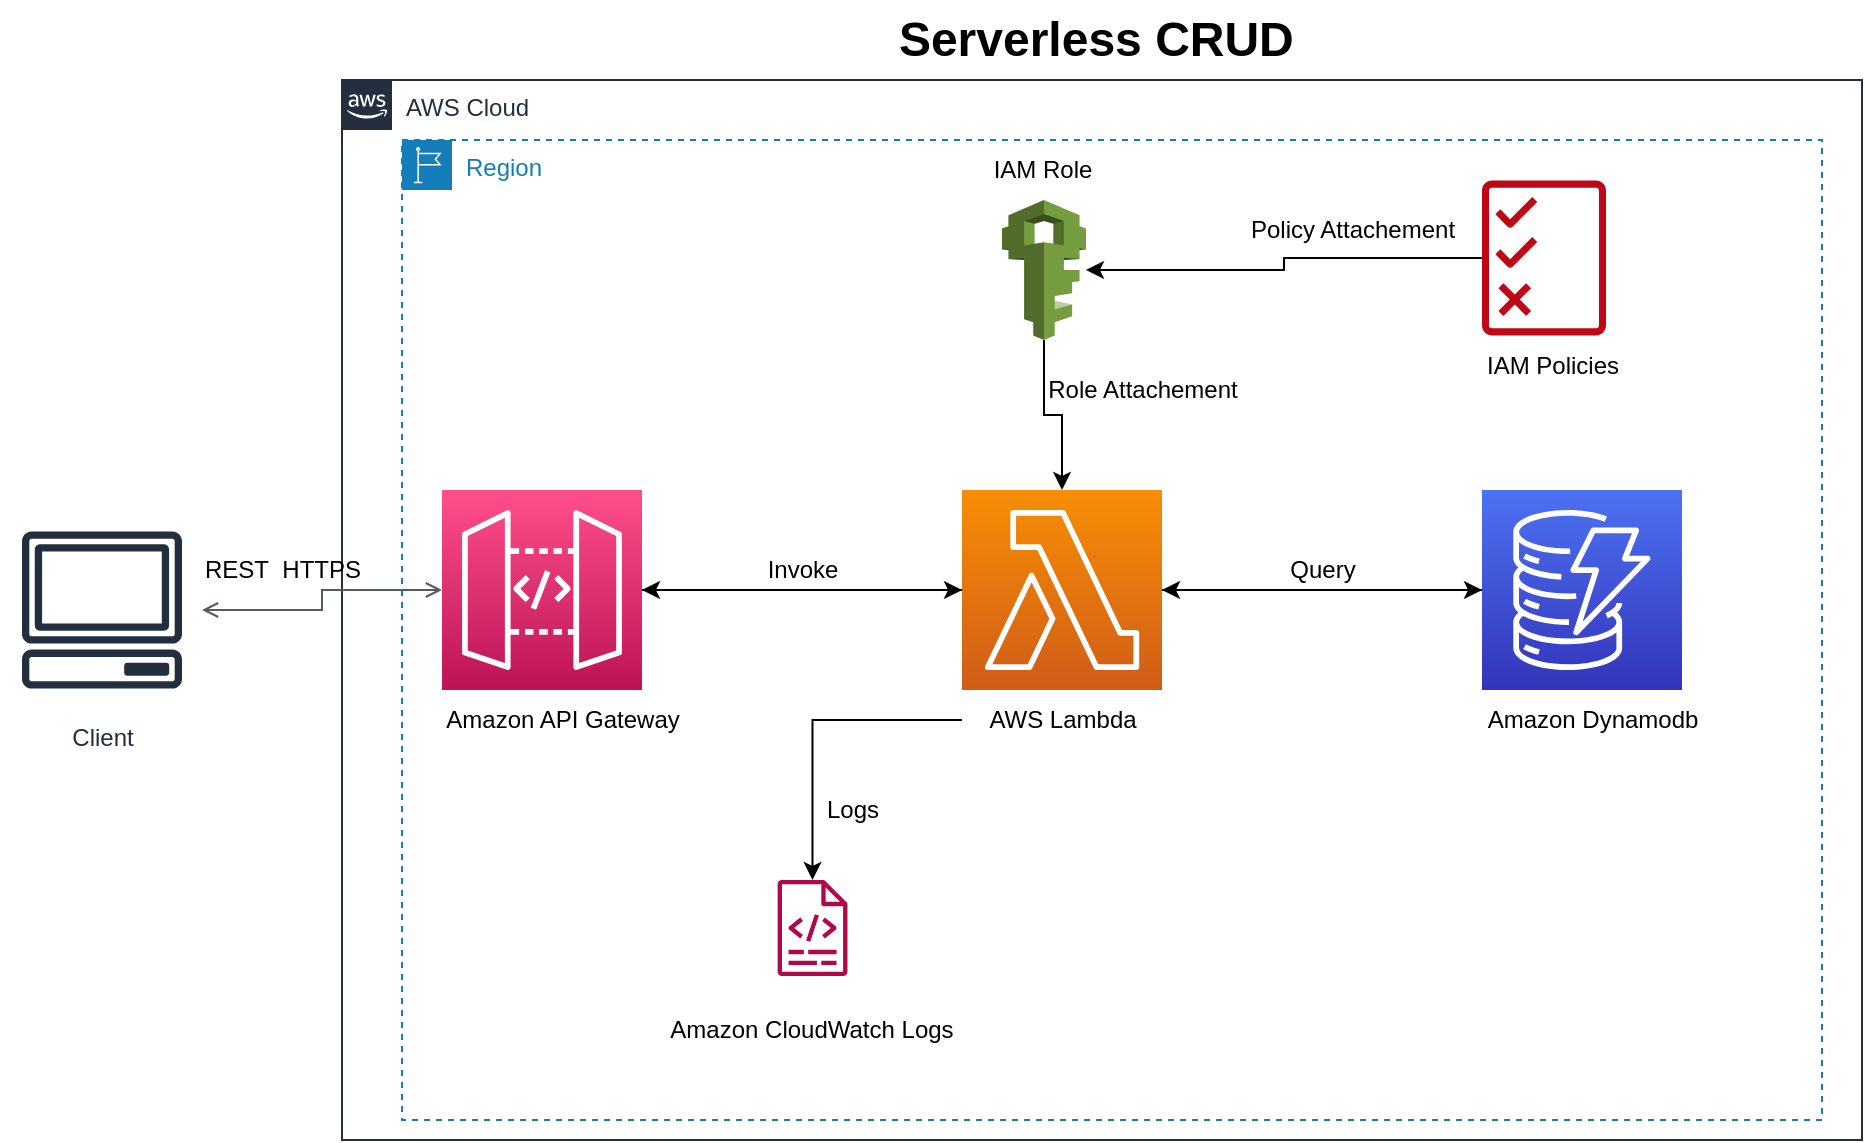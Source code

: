 <mxfile version="20.8.23" type="device"><diagram name="Page-1" id="5-9JWB_6eqZl5jgXGKe2"><mxGraphModel dx="1050" dy="573" grid="1" gridSize="10" guides="1" tooltips="1" connect="1" arrows="1" fold="1" page="1" pageScale="1" pageWidth="850" pageHeight="1100" background="#FFFFFF" math="0" shadow="0"><root><mxCell id="0"/><mxCell id="1" parent="0"/><mxCell id="rfnB3_p7Al9FbADVgPlE-1" value="AWS Cloud" style="points=[[0,0],[0.25,0],[0.5,0],[0.75,0],[1,0],[1,0.25],[1,0.5],[1,0.75],[1,1],[0.75,1],[0.5,1],[0.25,1],[0,1],[0,0.75],[0,0.5],[0,0.25]];outlineConnect=0;gradientColor=none;html=1;whiteSpace=wrap;fontSize=12;fontStyle=0;container=1;pointerEvents=0;collapsible=0;recursiveResize=0;shape=mxgraph.aws4.group;grIcon=mxgraph.aws4.group_aws_cloud_alt;strokeColor=#232F3E;fillColor=none;verticalAlign=top;align=left;spacingLeft=30;fontColor=#232F3E;dashed=0;" vertex="1" parent="1"><mxGeometry x="180" y="50" width="760" height="530" as="geometry"/></mxCell><mxCell id="rfnB3_p7Al9FbADVgPlE-6" value="Serverless CRUD&amp;nbsp;" style="text;strokeColor=none;fillColor=none;html=1;fontSize=24;fontStyle=1;verticalAlign=middle;align=center;" vertex="1" parent="1"><mxGeometry x="510" y="10" width="100" height="40" as="geometry"/></mxCell><mxCell id="rfnB3_p7Al9FbADVgPlE-7" value="Client" style="sketch=0;outlineConnect=0;fontColor=#232F3E;gradientColor=none;strokeColor=#232F3E;fillColor=#ffffff;dashed=0;verticalLabelPosition=bottom;verticalAlign=top;align=center;html=1;fontSize=12;fontStyle=0;aspect=fixed;shape=mxgraph.aws4.resourceIcon;resIcon=mxgraph.aws4.client;" vertex="1" parent="1"><mxGeometry x="10" y="265" width="100" height="100" as="geometry"/></mxCell><mxCell id="rfnB3_p7Al9FbADVgPlE-13" value="Region" style="points=[[0,0],[0.25,0],[0.5,0],[0.75,0],[1,0],[1,0.25],[1,0.5],[1,0.75],[1,1],[0.75,1],[0.5,1],[0.25,1],[0,1],[0,0.75],[0,0.5],[0,0.25]];outlineConnect=0;gradientColor=none;html=1;whiteSpace=wrap;fontSize=12;fontStyle=0;container=1;pointerEvents=0;collapsible=0;recursiveResize=0;shape=mxgraph.aws4.group;grIcon=mxgraph.aws4.group_region;strokeColor=#147EBA;fillColor=none;verticalAlign=top;align=left;spacingLeft=30;fontColor=#147EBA;dashed=1;" vertex="1" parent="1"><mxGeometry x="210" y="80" width="710" height="490" as="geometry"/></mxCell><mxCell id="rfnB3_p7Al9FbADVgPlE-30" value="" style="edgeStyle=orthogonalEdgeStyle;rounded=0;orthogonalLoop=1;jettySize=auto;html=1;" edge="1" parent="rfnB3_p7Al9FbADVgPlE-13" source="rfnB3_p7Al9FbADVgPlE-11" target="rfnB3_p7Al9FbADVgPlE-9"><mxGeometry relative="1" as="geometry"/></mxCell><mxCell id="rfnB3_p7Al9FbADVgPlE-11" value="" style="outlineConnect=0;dashed=0;verticalLabelPosition=bottom;verticalAlign=top;align=center;html=1;shape=mxgraph.aws3.iam;fillColor=#759C3E;gradientColor=none;" vertex="1" parent="rfnB3_p7Al9FbADVgPlE-13"><mxGeometry x="300" y="30" width="42" height="70" as="geometry"/></mxCell><mxCell id="rfnB3_p7Al9FbADVgPlE-68" style="edgeStyle=orthogonalEdgeStyle;rounded=0;orthogonalLoop=1;jettySize=auto;html=1;" edge="1" parent="rfnB3_p7Al9FbADVgPlE-13" source="rfnB3_p7Al9FbADVgPlE-12" target="rfnB3_p7Al9FbADVgPlE-11"><mxGeometry relative="1" as="geometry"/></mxCell><mxCell id="rfnB3_p7Al9FbADVgPlE-12" value="" style="sketch=0;outlineConnect=0;fontColor=#232F3E;gradientColor=none;fillColor=#BF0816;strokeColor=none;dashed=0;verticalLabelPosition=bottom;verticalAlign=top;align=center;html=1;fontSize=12;fontStyle=0;aspect=fixed;pointerEvents=1;shape=mxgraph.aws4.permissions;" vertex="1" parent="rfnB3_p7Al9FbADVgPlE-13"><mxGeometry x="540" y="20" width="62" height="78" as="geometry"/></mxCell><mxCell id="rfnB3_p7Al9FbADVgPlE-36" style="edgeStyle=orthogonalEdgeStyle;rounded=0;orthogonalLoop=1;jettySize=auto;html=1;exitX=1;exitY=0.5;exitDx=0;exitDy=0;exitPerimeter=0;entryX=0;entryY=0.5;entryDx=0;entryDy=0;entryPerimeter=0;" edge="1" parent="rfnB3_p7Al9FbADVgPlE-13" source="rfnB3_p7Al9FbADVgPlE-8" target="rfnB3_p7Al9FbADVgPlE-9"><mxGeometry relative="1" as="geometry"/></mxCell><mxCell id="rfnB3_p7Al9FbADVgPlE-8" value="" style="sketch=0;points=[[0,0,0],[0.25,0,0],[0.5,0,0],[0.75,0,0],[1,0,0],[0,1,0],[0.25,1,0],[0.5,1,0],[0.75,1,0],[1,1,0],[0,0.25,0],[0,0.5,0],[0,0.75,0],[1,0.25,0],[1,0.5,0],[1,0.75,0]];outlineConnect=0;fontColor=#232F3E;gradientColor=#FF4F8B;gradientDirection=north;fillColor=#BC1356;strokeColor=#ffffff;dashed=0;verticalLabelPosition=bottom;verticalAlign=top;align=center;html=1;fontSize=12;fontStyle=0;aspect=fixed;shape=mxgraph.aws4.resourceIcon;resIcon=mxgraph.aws4.api_gateway;" vertex="1" parent="rfnB3_p7Al9FbADVgPlE-13"><mxGeometry x="20" y="175" width="100" height="100" as="geometry"/></mxCell><mxCell id="rfnB3_p7Al9FbADVgPlE-33" style="edgeStyle=orthogonalEdgeStyle;rounded=0;orthogonalLoop=1;jettySize=auto;html=1;" edge="1" parent="rfnB3_p7Al9FbADVgPlE-13" source="rfnB3_p7Al9FbADVgPlE-9" target="rfnB3_p7Al9FbADVgPlE-10"><mxGeometry relative="1" as="geometry"/></mxCell><mxCell id="rfnB3_p7Al9FbADVgPlE-37" style="edgeStyle=orthogonalEdgeStyle;rounded=0;orthogonalLoop=1;jettySize=auto;html=1;" edge="1" parent="rfnB3_p7Al9FbADVgPlE-13" source="rfnB3_p7Al9FbADVgPlE-9" target="rfnB3_p7Al9FbADVgPlE-8"><mxGeometry relative="1" as="geometry"/></mxCell><mxCell id="rfnB3_p7Al9FbADVgPlE-9" value="" style="sketch=0;points=[[0,0,0],[0.25,0,0],[0.5,0,0],[0.75,0,0],[1,0,0],[0,1,0],[0.25,1,0],[0.5,1,0],[0.75,1,0],[1,1,0],[0,0.25,0],[0,0.5,0],[0,0.75,0],[1,0.25,0],[1,0.5,0],[1,0.75,0]];outlineConnect=0;fontColor=#232F3E;gradientColor=#F78E04;gradientDirection=north;fillColor=#D05C17;strokeColor=#ffffff;dashed=0;verticalLabelPosition=bottom;verticalAlign=top;align=center;html=1;fontSize=12;fontStyle=0;aspect=fixed;shape=mxgraph.aws4.resourceIcon;resIcon=mxgraph.aws4.lambda;" vertex="1" parent="rfnB3_p7Al9FbADVgPlE-13"><mxGeometry x="280" y="175" width="100" height="100" as="geometry"/></mxCell><mxCell id="rfnB3_p7Al9FbADVgPlE-34" style="edgeStyle=orthogonalEdgeStyle;rounded=0;orthogonalLoop=1;jettySize=auto;html=1;entryX=1;entryY=0.5;entryDx=0;entryDy=0;entryPerimeter=0;" edge="1" parent="rfnB3_p7Al9FbADVgPlE-13" source="rfnB3_p7Al9FbADVgPlE-10" target="rfnB3_p7Al9FbADVgPlE-9"><mxGeometry relative="1" as="geometry"/></mxCell><mxCell id="rfnB3_p7Al9FbADVgPlE-10" value="" style="sketch=0;points=[[0,0,0],[0.25,0,0],[0.5,0,0],[0.75,0,0],[1,0,0],[0,1,0],[0.25,1,0],[0.5,1,0],[0.75,1,0],[1,1,0],[0,0.25,0],[0,0.5,0],[0,0.75,0],[1,0.25,0],[1,0.5,0],[1,0.75,0]];outlineConnect=0;fontColor=#232F3E;gradientColor=#4D72F3;gradientDirection=north;fillColor=#3334B9;strokeColor=#ffffff;dashed=0;verticalLabelPosition=bottom;verticalAlign=top;align=center;html=1;fontSize=12;fontStyle=0;aspect=fixed;shape=mxgraph.aws4.resourceIcon;resIcon=mxgraph.aws4.dynamodb;" vertex="1" parent="rfnB3_p7Al9FbADVgPlE-13"><mxGeometry x="540" y="175" width="100" height="100" as="geometry"/></mxCell><mxCell id="rfnB3_p7Al9FbADVgPlE-44" value="Amazon API Gateway" style="text;html=1;align=center;verticalAlign=middle;resizable=0;points=[];autosize=1;strokeColor=none;fillColor=none;strokeWidth=1;shadow=0;" vertex="1" parent="rfnB3_p7Al9FbADVgPlE-13"><mxGeometry x="10" y="275" width="140" height="30" as="geometry"/></mxCell><mxCell id="rfnB3_p7Al9FbADVgPlE-66" style="edgeStyle=orthogonalEdgeStyle;rounded=0;orthogonalLoop=1;jettySize=auto;html=1;" edge="1" parent="rfnB3_p7Al9FbADVgPlE-13" source="rfnB3_p7Al9FbADVgPlE-45" target="rfnB3_p7Al9FbADVgPlE-53"><mxGeometry relative="1" as="geometry"/></mxCell><mxCell id="rfnB3_p7Al9FbADVgPlE-45" value="AWS Lambda" style="text;html=1;align=center;verticalAlign=middle;resizable=0;points=[];autosize=1;strokeColor=none;fillColor=none;" vertex="1" parent="rfnB3_p7Al9FbADVgPlE-13"><mxGeometry x="280" y="275" width="100" height="30" as="geometry"/></mxCell><mxCell id="rfnB3_p7Al9FbADVgPlE-46" value="Amazon Dynamodb" style="text;html=1;align=center;verticalAlign=middle;resizable=0;points=[];autosize=1;strokeColor=none;fillColor=none;" vertex="1" parent="rfnB3_p7Al9FbADVgPlE-13"><mxGeometry x="530" y="275" width="130" height="30" as="geometry"/></mxCell><mxCell id="rfnB3_p7Al9FbADVgPlE-48" value="Invoke" style="text;html=1;align=center;verticalAlign=middle;resizable=0;points=[];autosize=1;strokeColor=none;fillColor=none;" vertex="1" parent="rfnB3_p7Al9FbADVgPlE-13"><mxGeometry x="170" y="200" width="60" height="30" as="geometry"/></mxCell><mxCell id="rfnB3_p7Al9FbADVgPlE-49" value="Query" style="text;html=1;align=center;verticalAlign=middle;resizable=0;points=[];autosize=1;strokeColor=none;fillColor=none;" vertex="1" parent="rfnB3_p7Al9FbADVgPlE-13"><mxGeometry x="430" y="200" width="60" height="30" as="geometry"/></mxCell><mxCell id="rfnB3_p7Al9FbADVgPlE-50" value="IAM Role" style="text;html=1;align=center;verticalAlign=middle;resizable=0;points=[];autosize=1;strokeColor=none;fillColor=none;" vertex="1" parent="rfnB3_p7Al9FbADVgPlE-13"><mxGeometry x="285" width="70" height="30" as="geometry"/></mxCell><mxCell id="rfnB3_p7Al9FbADVgPlE-51" value="IAM Policies" style="text;html=1;align=center;verticalAlign=middle;resizable=0;points=[];autosize=1;strokeColor=none;fillColor=none;" vertex="1" parent="rfnB3_p7Al9FbADVgPlE-13"><mxGeometry x="530" y="98" width="90" height="30" as="geometry"/></mxCell><mxCell id="rfnB3_p7Al9FbADVgPlE-53" value="" style="sketch=0;outlineConnect=0;fontColor=#232F3E;gradientColor=none;fillColor=#B0084D;strokeColor=none;dashed=0;verticalLabelPosition=bottom;verticalAlign=top;align=center;html=1;fontSize=12;fontStyle=0;aspect=fixed;pointerEvents=1;shape=mxgraph.aws4.logs;shadow=0;strokeWidth=1;" vertex="1" parent="rfnB3_p7Al9FbADVgPlE-13"><mxGeometry x="173" y="370" width="64.55" height="48" as="geometry"/></mxCell><mxCell id="rfnB3_p7Al9FbADVgPlE-54" value="Amazon CloudWatch Logs" style="text;html=1;strokeColor=none;fillColor=none;align=center;verticalAlign=middle;whiteSpace=wrap;rounded=0;" vertex="1" parent="rfnB3_p7Al9FbADVgPlE-13"><mxGeometry x="125" y="430" width="160" height="30" as="geometry"/></mxCell><mxCell id="rfnB3_p7Al9FbADVgPlE-69" value="Policy Attachement" style="text;html=1;align=center;verticalAlign=middle;resizable=0;points=[];autosize=1;strokeColor=none;fillColor=none;" vertex="1" parent="rfnB3_p7Al9FbADVgPlE-13"><mxGeometry x="410" y="30" width="130" height="30" as="geometry"/></mxCell><mxCell id="rfnB3_p7Al9FbADVgPlE-71" value="Role Attachement" style="text;html=1;align=center;verticalAlign=middle;resizable=0;points=[];autosize=1;strokeColor=none;fillColor=none;" vertex="1" parent="rfnB3_p7Al9FbADVgPlE-13"><mxGeometry x="310" y="110" width="120" height="30" as="geometry"/></mxCell><mxCell id="rfnB3_p7Al9FbADVgPlE-72" value="Logs" style="text;html=1;align=center;verticalAlign=middle;resizable=0;points=[];autosize=1;strokeColor=none;fillColor=none;" vertex="1" parent="rfnB3_p7Al9FbADVgPlE-13"><mxGeometry x="200" y="320" width="50" height="30" as="geometry"/></mxCell><mxCell id="rfnB3_p7Al9FbADVgPlE-47" value="REST&amp;nbsp; HTTPS" style="text;html=1;align=center;verticalAlign=middle;resizable=0;points=[];autosize=1;strokeColor=none;fillColor=none;" vertex="1" parent="1"><mxGeometry x="100" y="280" width="100" height="30" as="geometry"/></mxCell><mxCell id="rfnB3_p7Al9FbADVgPlE-64" value="" style="edgeStyle=orthogonalEdgeStyle;html=1;endArrow=open;elbow=vertical;startArrow=open;startFill=0;endFill=0;strokeColor=#545B64;rounded=0;entryX=0;entryY=0.5;entryDx=0;entryDy=0;entryPerimeter=0;" edge="1" parent="1" source="rfnB3_p7Al9FbADVgPlE-7" target="rfnB3_p7Al9FbADVgPlE-8"><mxGeometry width="100" relative="1" as="geometry"><mxPoint x="110" y="335" as="sourcePoint"/><mxPoint x="210" y="335" as="targetPoint"/></mxGeometry></mxCell></root></mxGraphModel></diagram></mxfile>